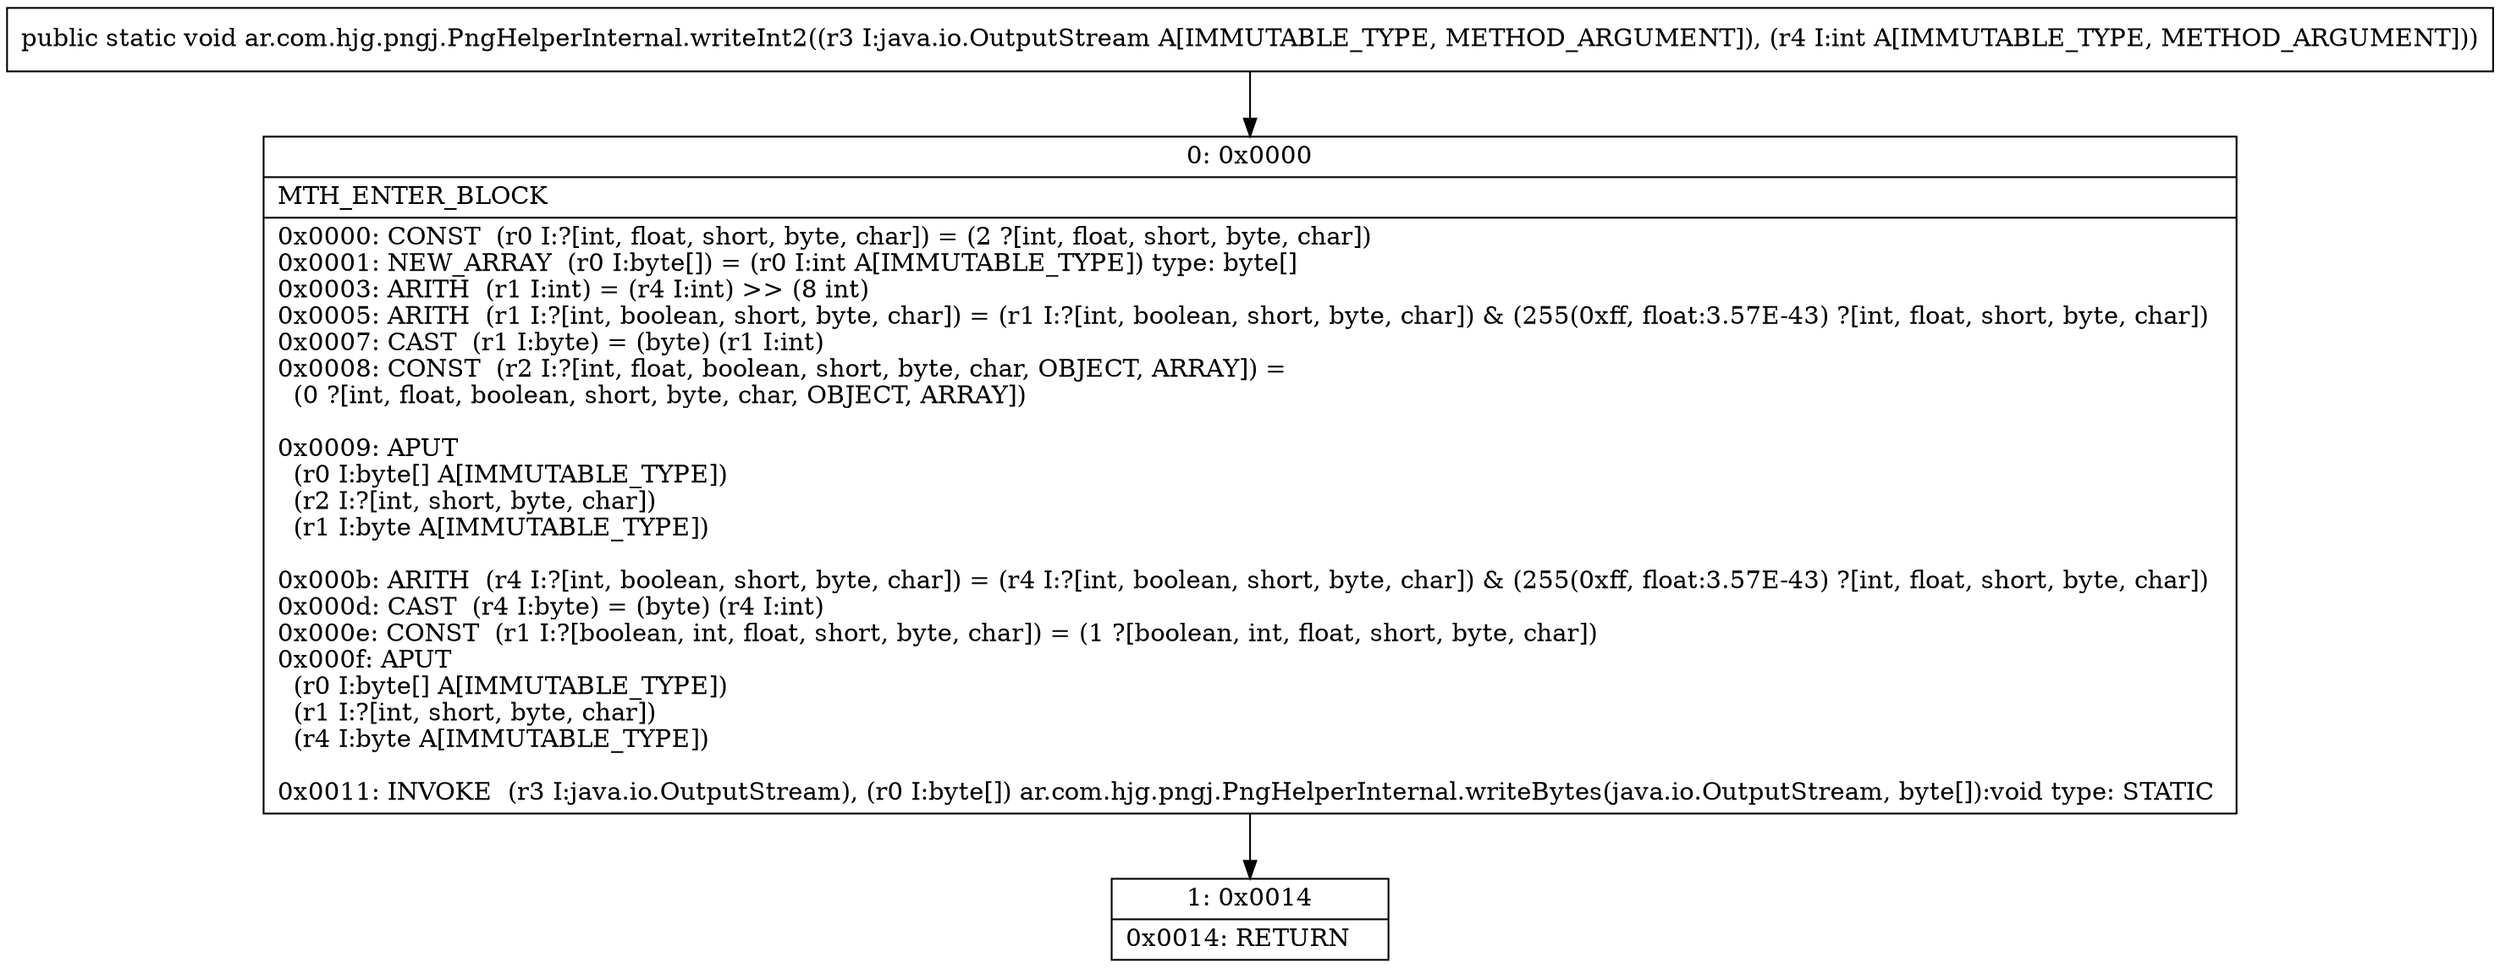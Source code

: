 digraph "CFG forar.com.hjg.pngj.PngHelperInternal.writeInt2(Ljava\/io\/OutputStream;I)V" {
Node_0 [shape=record,label="{0\:\ 0x0000|MTH_ENTER_BLOCK\l|0x0000: CONST  (r0 I:?[int, float, short, byte, char]) = (2 ?[int, float, short, byte, char]) \l0x0001: NEW_ARRAY  (r0 I:byte[]) = (r0 I:int A[IMMUTABLE_TYPE]) type: byte[] \l0x0003: ARITH  (r1 I:int) = (r4 I:int) \>\> (8 int) \l0x0005: ARITH  (r1 I:?[int, boolean, short, byte, char]) = (r1 I:?[int, boolean, short, byte, char]) & (255(0xff, float:3.57E\-43) ?[int, float, short, byte, char]) \l0x0007: CAST  (r1 I:byte) = (byte) (r1 I:int) \l0x0008: CONST  (r2 I:?[int, float, boolean, short, byte, char, OBJECT, ARRAY]) = \l  (0 ?[int, float, boolean, short, byte, char, OBJECT, ARRAY])\l \l0x0009: APUT  \l  (r0 I:byte[] A[IMMUTABLE_TYPE])\l  (r2 I:?[int, short, byte, char])\l  (r1 I:byte A[IMMUTABLE_TYPE])\l \l0x000b: ARITH  (r4 I:?[int, boolean, short, byte, char]) = (r4 I:?[int, boolean, short, byte, char]) & (255(0xff, float:3.57E\-43) ?[int, float, short, byte, char]) \l0x000d: CAST  (r4 I:byte) = (byte) (r4 I:int) \l0x000e: CONST  (r1 I:?[boolean, int, float, short, byte, char]) = (1 ?[boolean, int, float, short, byte, char]) \l0x000f: APUT  \l  (r0 I:byte[] A[IMMUTABLE_TYPE])\l  (r1 I:?[int, short, byte, char])\l  (r4 I:byte A[IMMUTABLE_TYPE])\l \l0x0011: INVOKE  (r3 I:java.io.OutputStream), (r0 I:byte[]) ar.com.hjg.pngj.PngHelperInternal.writeBytes(java.io.OutputStream, byte[]):void type: STATIC \l}"];
Node_1 [shape=record,label="{1\:\ 0x0014|0x0014: RETURN   \l}"];
MethodNode[shape=record,label="{public static void ar.com.hjg.pngj.PngHelperInternal.writeInt2((r3 I:java.io.OutputStream A[IMMUTABLE_TYPE, METHOD_ARGUMENT]), (r4 I:int A[IMMUTABLE_TYPE, METHOD_ARGUMENT])) }"];
MethodNode -> Node_0;
Node_0 -> Node_1;
}

